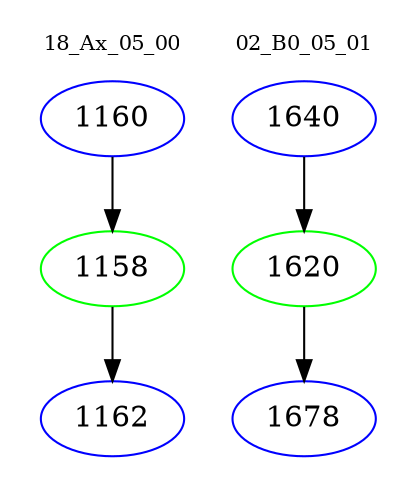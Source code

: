 digraph{
subgraph cluster_0 {
color = white
label = "18_Ax_05_00";
fontsize=10;
T0_1160 [label="1160", color="blue"]
T0_1160 -> T0_1158 [color="black"]
T0_1158 [label="1158", color="green"]
T0_1158 -> T0_1162 [color="black"]
T0_1162 [label="1162", color="blue"]
}
subgraph cluster_1 {
color = white
label = "02_B0_05_01";
fontsize=10;
T1_1640 [label="1640", color="blue"]
T1_1640 -> T1_1620 [color="black"]
T1_1620 [label="1620", color="green"]
T1_1620 -> T1_1678 [color="black"]
T1_1678 [label="1678", color="blue"]
}
}
